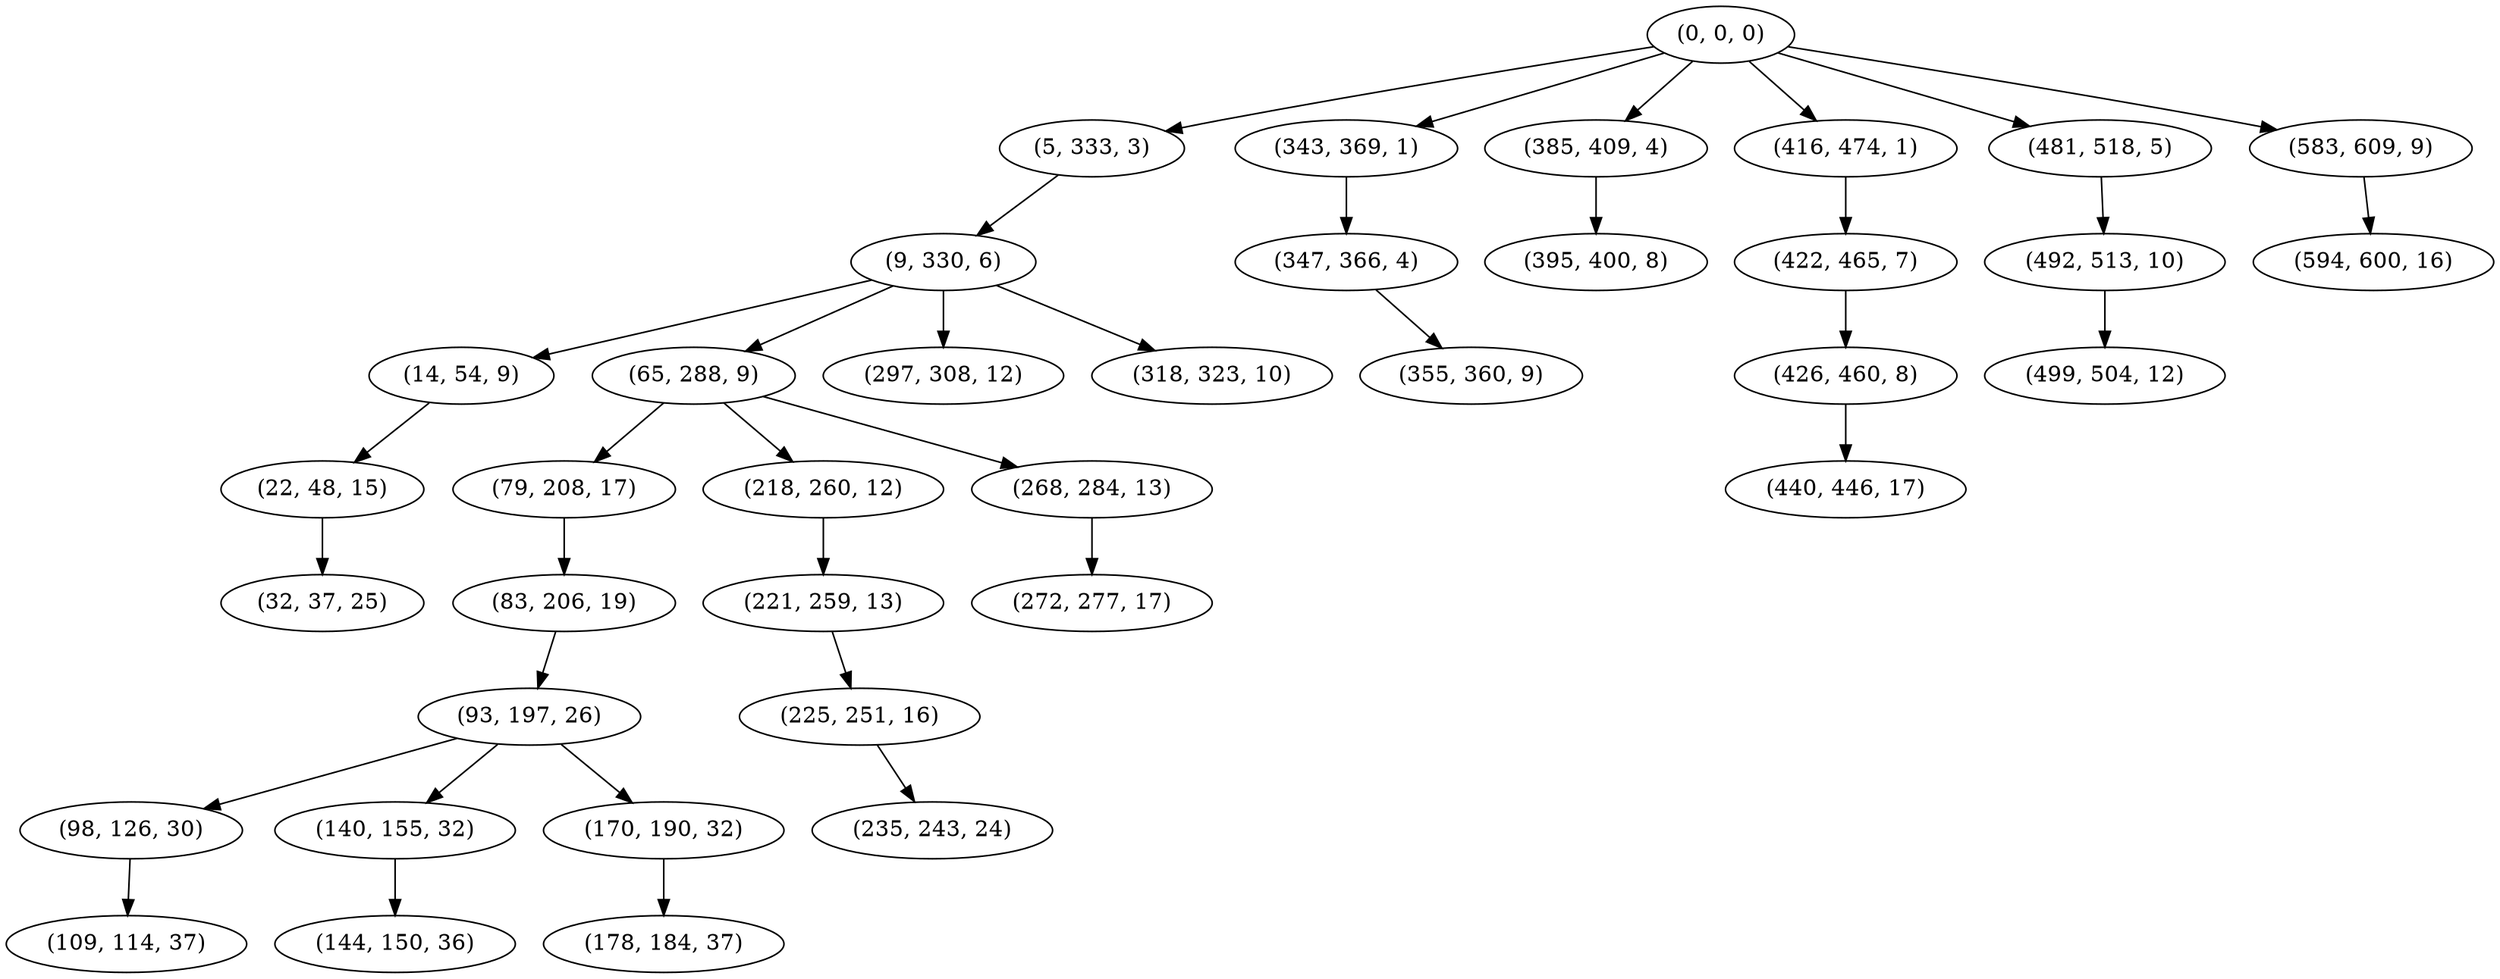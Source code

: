 digraph tree {
    "(0, 0, 0)";
    "(5, 333, 3)";
    "(9, 330, 6)";
    "(14, 54, 9)";
    "(22, 48, 15)";
    "(32, 37, 25)";
    "(65, 288, 9)";
    "(79, 208, 17)";
    "(83, 206, 19)";
    "(93, 197, 26)";
    "(98, 126, 30)";
    "(109, 114, 37)";
    "(140, 155, 32)";
    "(144, 150, 36)";
    "(170, 190, 32)";
    "(178, 184, 37)";
    "(218, 260, 12)";
    "(221, 259, 13)";
    "(225, 251, 16)";
    "(235, 243, 24)";
    "(268, 284, 13)";
    "(272, 277, 17)";
    "(297, 308, 12)";
    "(318, 323, 10)";
    "(343, 369, 1)";
    "(347, 366, 4)";
    "(355, 360, 9)";
    "(385, 409, 4)";
    "(395, 400, 8)";
    "(416, 474, 1)";
    "(422, 465, 7)";
    "(426, 460, 8)";
    "(440, 446, 17)";
    "(481, 518, 5)";
    "(492, 513, 10)";
    "(499, 504, 12)";
    "(583, 609, 9)";
    "(594, 600, 16)";
    "(0, 0, 0)" -> "(5, 333, 3)";
    "(0, 0, 0)" -> "(343, 369, 1)";
    "(0, 0, 0)" -> "(385, 409, 4)";
    "(0, 0, 0)" -> "(416, 474, 1)";
    "(0, 0, 0)" -> "(481, 518, 5)";
    "(0, 0, 0)" -> "(583, 609, 9)";
    "(5, 333, 3)" -> "(9, 330, 6)";
    "(9, 330, 6)" -> "(14, 54, 9)";
    "(9, 330, 6)" -> "(65, 288, 9)";
    "(9, 330, 6)" -> "(297, 308, 12)";
    "(9, 330, 6)" -> "(318, 323, 10)";
    "(14, 54, 9)" -> "(22, 48, 15)";
    "(22, 48, 15)" -> "(32, 37, 25)";
    "(65, 288, 9)" -> "(79, 208, 17)";
    "(65, 288, 9)" -> "(218, 260, 12)";
    "(65, 288, 9)" -> "(268, 284, 13)";
    "(79, 208, 17)" -> "(83, 206, 19)";
    "(83, 206, 19)" -> "(93, 197, 26)";
    "(93, 197, 26)" -> "(98, 126, 30)";
    "(93, 197, 26)" -> "(140, 155, 32)";
    "(93, 197, 26)" -> "(170, 190, 32)";
    "(98, 126, 30)" -> "(109, 114, 37)";
    "(140, 155, 32)" -> "(144, 150, 36)";
    "(170, 190, 32)" -> "(178, 184, 37)";
    "(218, 260, 12)" -> "(221, 259, 13)";
    "(221, 259, 13)" -> "(225, 251, 16)";
    "(225, 251, 16)" -> "(235, 243, 24)";
    "(268, 284, 13)" -> "(272, 277, 17)";
    "(343, 369, 1)" -> "(347, 366, 4)";
    "(347, 366, 4)" -> "(355, 360, 9)";
    "(385, 409, 4)" -> "(395, 400, 8)";
    "(416, 474, 1)" -> "(422, 465, 7)";
    "(422, 465, 7)" -> "(426, 460, 8)";
    "(426, 460, 8)" -> "(440, 446, 17)";
    "(481, 518, 5)" -> "(492, 513, 10)";
    "(492, 513, 10)" -> "(499, 504, 12)";
    "(583, 609, 9)" -> "(594, 600, 16)";
}
